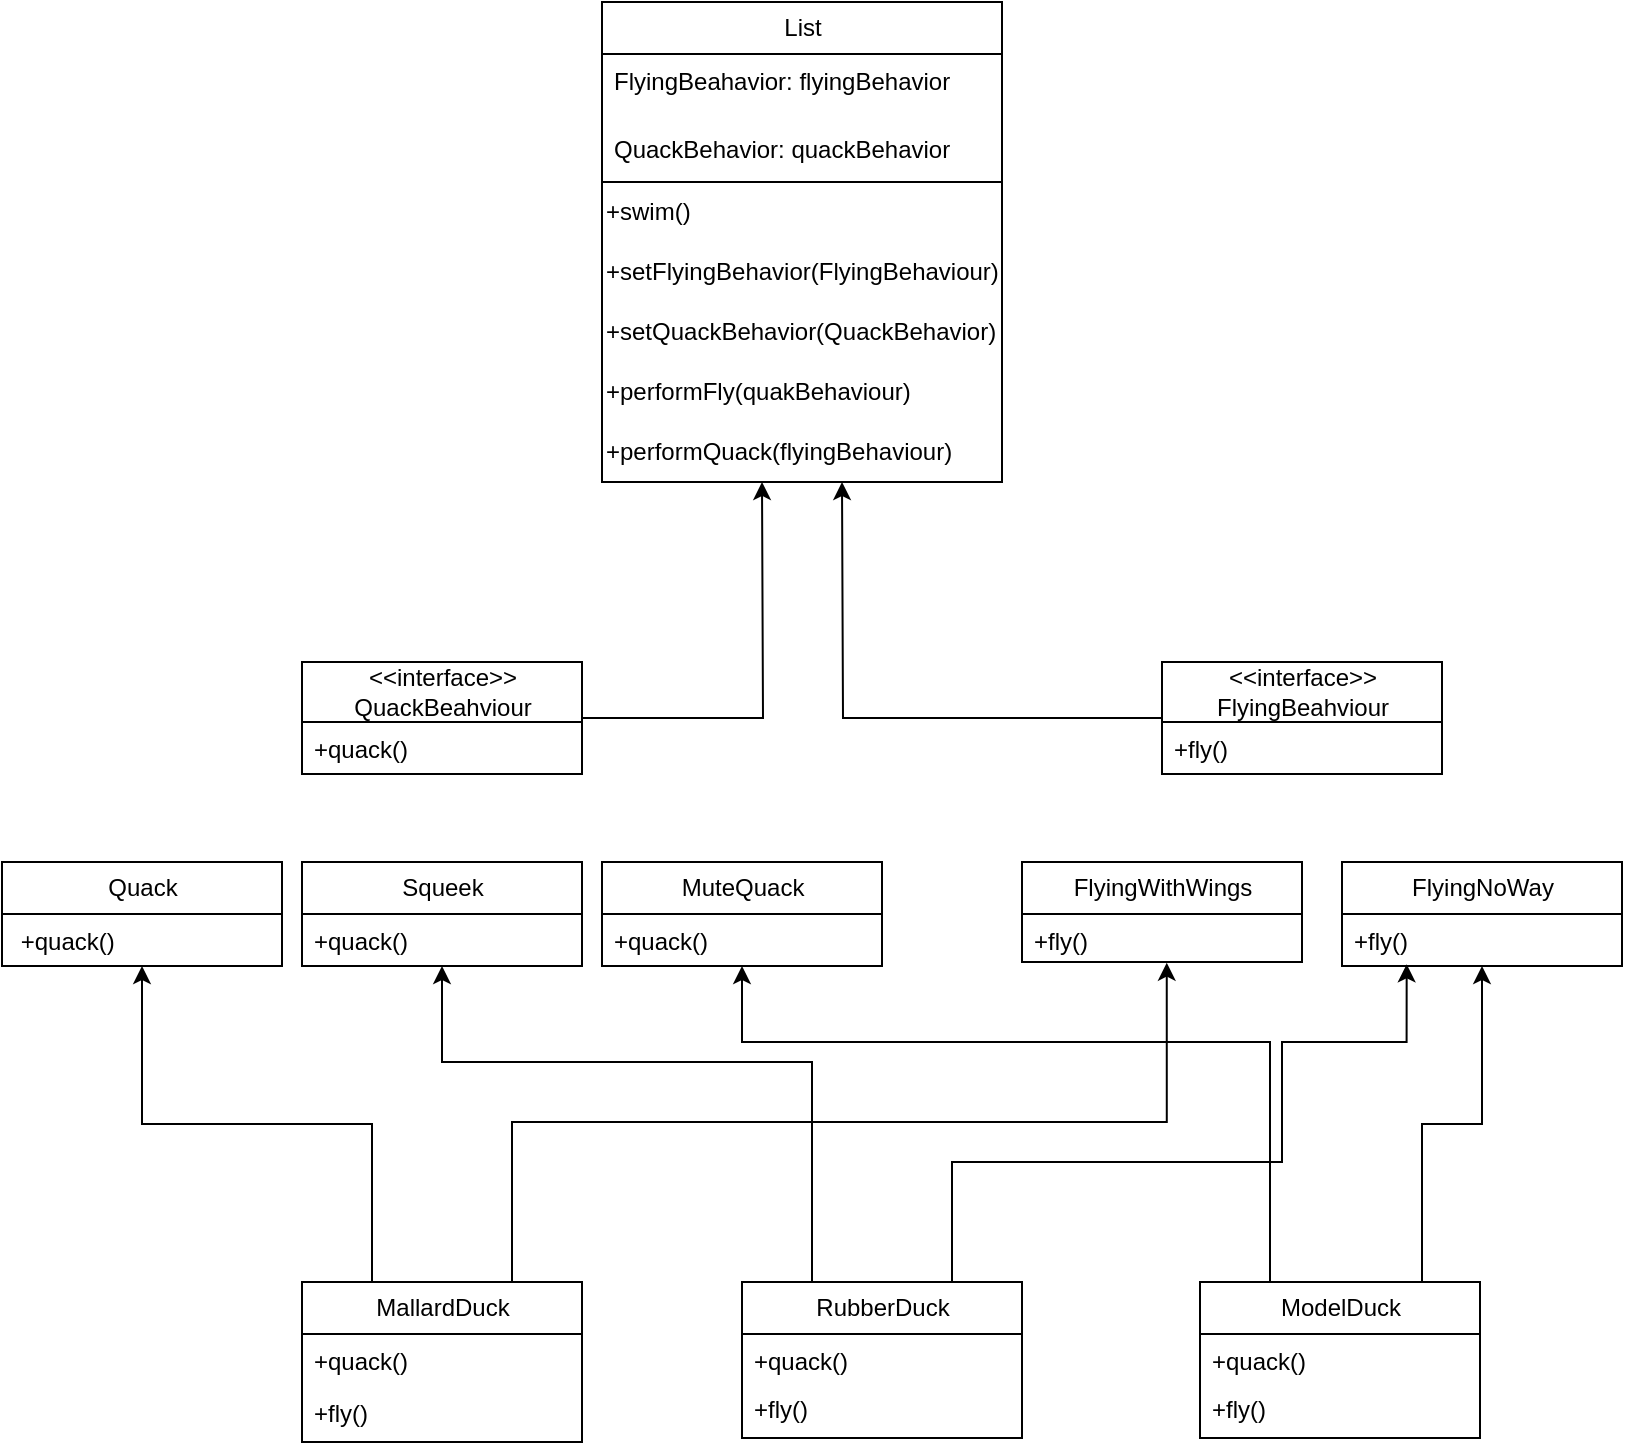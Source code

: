 <mxfile version="24.0.7" type="google">
  <diagram id="C5RBs43oDa-KdzZeNtuy" name="Page-1">
    <mxGraphModel grid="1" page="1" gridSize="10" guides="1" tooltips="1" connect="1" arrows="1" fold="1" pageScale="1" pageWidth="827" pageHeight="1169" math="0" shadow="0">
      <root>
        <mxCell id="WIyWlLk6GJQsqaUBKTNV-0" />
        <mxCell id="WIyWlLk6GJQsqaUBKTNV-1" parent="WIyWlLk6GJQsqaUBKTNV-0" />
        <mxCell id="Jdm7P_fZjVt-W8_2gLfD-43" style="edgeStyle=orthogonalEdgeStyle;rounded=0;orthogonalLoop=1;jettySize=auto;html=1;exitX=1;exitY=0.5;exitDx=0;exitDy=0;entryX=0.25;entryY=1;entryDx=0;entryDy=0;" edge="1" parent="WIyWlLk6GJQsqaUBKTNV-1" source="Jdm7P_fZjVt-W8_2gLfD-1">
          <mxGeometry relative="1" as="geometry">
            <mxPoint x="380" y="110" as="targetPoint" />
          </mxGeometry>
        </mxCell>
        <mxCell id="Jdm7P_fZjVt-W8_2gLfD-1" value="&amp;lt;&amp;lt;interface&amp;gt;&amp;gt;&lt;div&gt;QuackBeahviour&lt;/div&gt;" style="swimlane;fontStyle=0;childLayout=stackLayout;horizontal=1;startSize=30;fillColor=none;horizontalStack=0;resizeParent=1;resizeParentMax=0;resizeLast=0;collapsible=1;marginBottom=0;html=1;" vertex="1" parent="WIyWlLk6GJQsqaUBKTNV-1">
          <mxGeometry x="150" y="200" width="140" height="56" as="geometry" />
        </mxCell>
        <mxCell id="Jdm7P_fZjVt-W8_2gLfD-2" value="+quack()" style="text;strokeColor=none;fillColor=none;align=left;verticalAlign=top;spacingLeft=4;spacingRight=4;overflow=hidden;rotatable=0;points=[[0,0.5],[1,0.5]];portConstraint=eastwest;whiteSpace=wrap;html=1;" vertex="1" parent="Jdm7P_fZjVt-W8_2gLfD-1">
          <mxGeometry y="30" width="140" height="26" as="geometry" />
        </mxCell>
        <mxCell id="Jdm7P_fZjVt-W8_2gLfD-42" style="edgeStyle=orthogonalEdgeStyle;rounded=0;orthogonalLoop=1;jettySize=auto;html=1;entryX=0.75;entryY=1;entryDx=0;entryDy=0;" edge="1" parent="WIyWlLk6GJQsqaUBKTNV-1" source="Jdm7P_fZjVt-W8_2gLfD-5">
          <mxGeometry relative="1" as="geometry">
            <mxPoint x="420" y="110" as="targetPoint" />
          </mxGeometry>
        </mxCell>
        <mxCell id="Jdm7P_fZjVt-W8_2gLfD-5" value="&amp;lt;&amp;lt;interface&amp;gt;&amp;gt;&lt;div&gt;FlyingBeahviour&lt;/div&gt;" style="swimlane;fontStyle=0;childLayout=stackLayout;horizontal=1;startSize=30;fillColor=none;horizontalStack=0;resizeParent=1;resizeParentMax=0;resizeLast=0;collapsible=1;marginBottom=0;html=1;" vertex="1" parent="WIyWlLk6GJQsqaUBKTNV-1">
          <mxGeometry x="580" y="200" width="140" height="56" as="geometry" />
        </mxCell>
        <mxCell id="Jdm7P_fZjVt-W8_2gLfD-6" value="+fly()" style="text;strokeColor=none;fillColor=none;align=left;verticalAlign=top;spacingLeft=4;spacingRight=4;overflow=hidden;rotatable=0;points=[[0,0.5],[1,0.5]];portConstraint=eastwest;whiteSpace=wrap;html=1;" vertex="1" parent="Jdm7P_fZjVt-W8_2gLfD-5">
          <mxGeometry y="30" width="140" height="26" as="geometry" />
        </mxCell>
        <mxCell id="Jdm7P_fZjVt-W8_2gLfD-20" value="Quack" style="swimlane;fontStyle=0;childLayout=stackLayout;horizontal=1;startSize=26;fillColor=none;horizontalStack=0;resizeParent=1;resizeParentMax=0;resizeLast=0;collapsible=1;marginBottom=0;html=1;" vertex="1" parent="WIyWlLk6GJQsqaUBKTNV-1">
          <mxGeometry y="300" width="140" height="52" as="geometry" />
        </mxCell>
        <mxCell id="Jdm7P_fZjVt-W8_2gLfD-21" value="&amp;nbsp;+quack()" style="text;strokeColor=none;fillColor=none;align=left;verticalAlign=top;spacingLeft=4;spacingRight=4;overflow=hidden;rotatable=0;points=[[0,0.5],[1,0.5]];portConstraint=eastwest;whiteSpace=wrap;html=1;" vertex="1" parent="Jdm7P_fZjVt-W8_2gLfD-20">
          <mxGeometry y="26" width="140" height="26" as="geometry" />
        </mxCell>
        <mxCell id="Jdm7P_fZjVt-W8_2gLfD-24" value="Squeek" style="swimlane;fontStyle=0;childLayout=stackLayout;horizontal=1;startSize=26;fillColor=none;horizontalStack=0;resizeParent=1;resizeParentMax=0;resizeLast=0;collapsible=1;marginBottom=0;html=1;" vertex="1" parent="WIyWlLk6GJQsqaUBKTNV-1">
          <mxGeometry x="150" y="300" width="140" height="52" as="geometry" />
        </mxCell>
        <mxCell id="Jdm7P_fZjVt-W8_2gLfD-25" value="+quack()" style="text;strokeColor=none;fillColor=none;align=left;verticalAlign=top;spacingLeft=4;spacingRight=4;overflow=hidden;rotatable=0;points=[[0,0.5],[1,0.5]];portConstraint=eastwest;whiteSpace=wrap;html=1;" vertex="1" parent="Jdm7P_fZjVt-W8_2gLfD-24">
          <mxGeometry y="26" width="140" height="26" as="geometry" />
        </mxCell>
        <mxCell id="Jdm7P_fZjVt-W8_2gLfD-32" value="FlyingWithWings" style="swimlane;fontStyle=0;childLayout=stackLayout;horizontal=1;startSize=26;fillColor=none;horizontalStack=0;resizeParent=1;resizeParentMax=0;resizeLast=0;collapsible=1;marginBottom=0;html=1;" vertex="1" parent="WIyWlLk6GJQsqaUBKTNV-1">
          <mxGeometry x="510" y="300" width="140" height="50" as="geometry" />
        </mxCell>
        <mxCell id="Jdm7P_fZjVt-W8_2gLfD-33" value="+fly()" style="text;strokeColor=none;fillColor=none;align=left;verticalAlign=top;spacingLeft=4;spacingRight=4;overflow=hidden;rotatable=0;points=[[0,0.5],[1,0.5]];portConstraint=eastwest;whiteSpace=wrap;html=1;" vertex="1" parent="Jdm7P_fZjVt-W8_2gLfD-32">
          <mxGeometry y="26" width="140" height="24" as="geometry" />
        </mxCell>
        <mxCell id="Jdm7P_fZjVt-W8_2gLfD-36" value="FlyingNoWay" style="swimlane;fontStyle=0;childLayout=stackLayout;horizontal=1;startSize=26;fillColor=none;horizontalStack=0;resizeParent=1;resizeParentMax=0;resizeLast=0;collapsible=1;marginBottom=0;html=1;" vertex="1" parent="WIyWlLk6GJQsqaUBKTNV-1">
          <mxGeometry x="670" y="300" width="140" height="52" as="geometry" />
        </mxCell>
        <mxCell id="Jdm7P_fZjVt-W8_2gLfD-37" value="+fly()" style="text;strokeColor=none;fillColor=none;align=left;verticalAlign=top;spacingLeft=4;spacingRight=4;overflow=hidden;rotatable=0;points=[[0,0.5],[1,0.5]];portConstraint=eastwest;whiteSpace=wrap;html=1;" vertex="1" parent="Jdm7P_fZjVt-W8_2gLfD-36">
          <mxGeometry y="26" width="140" height="26" as="geometry" />
        </mxCell>
        <mxCell id="Jdm7P_fZjVt-W8_2gLfD-40" value="MuteQuack" style="swimlane;fontStyle=0;childLayout=stackLayout;horizontal=1;startSize=26;fillColor=none;horizontalStack=0;resizeParent=1;resizeParentMax=0;resizeLast=0;collapsible=1;marginBottom=0;html=1;" vertex="1" parent="WIyWlLk6GJQsqaUBKTNV-1">
          <mxGeometry x="300" y="300" width="140" height="52" as="geometry" />
        </mxCell>
        <mxCell id="Jdm7P_fZjVt-W8_2gLfD-41" value="+quack()" style="text;strokeColor=none;fillColor=none;align=left;verticalAlign=top;spacingLeft=4;spacingRight=4;overflow=hidden;rotatable=0;points=[[0,0.5],[1,0.5]];portConstraint=eastwest;whiteSpace=wrap;html=1;" vertex="1" parent="Jdm7P_fZjVt-W8_2gLfD-40">
          <mxGeometry y="26" width="140" height="26" as="geometry" />
        </mxCell>
        <mxCell id="Jdm7P_fZjVt-W8_2gLfD-54" style="edgeStyle=orthogonalEdgeStyle;rounded=0;orthogonalLoop=1;jettySize=auto;html=1;exitX=0.25;exitY=0;exitDx=0;exitDy=0;" edge="1" parent="WIyWlLk6GJQsqaUBKTNV-1" source="Jdm7P_fZjVt-W8_2gLfD-44" target="Jdm7P_fZjVt-W8_2gLfD-20">
          <mxGeometry relative="1" as="geometry" />
        </mxCell>
        <mxCell id="Jdm7P_fZjVt-W8_2gLfD-44" value="MallardDuck" style="swimlane;fontStyle=0;childLayout=stackLayout;horizontal=1;startSize=26;fillColor=none;horizontalStack=0;resizeParent=1;resizeParentMax=0;resizeLast=0;collapsible=1;marginBottom=0;html=1;" vertex="1" parent="WIyWlLk6GJQsqaUBKTNV-1">
          <mxGeometry x="150" y="510" width="140" height="80" as="geometry" />
        </mxCell>
        <mxCell id="Jdm7P_fZjVt-W8_2gLfD-45" value="+quack()" style="text;strokeColor=none;fillColor=none;align=left;verticalAlign=top;spacingLeft=4;spacingRight=4;overflow=hidden;rotatable=0;points=[[0,0.5],[1,0.5]];portConstraint=eastwest;whiteSpace=wrap;html=1;" vertex="1" parent="Jdm7P_fZjVt-W8_2gLfD-44">
          <mxGeometry y="26" width="140" height="54" as="geometry" />
        </mxCell>
        <mxCell id="Jdm7P_fZjVt-W8_2gLfD-67" style="edgeStyle=orthogonalEdgeStyle;rounded=0;orthogonalLoop=1;jettySize=auto;html=1;entryX=0.231;entryY=0.968;entryDx=0;entryDy=0;entryPerimeter=0;exitX=0.75;exitY=0;exitDx=0;exitDy=0;" edge="1" parent="WIyWlLk6GJQsqaUBKTNV-1" source="Jdm7P_fZjVt-W8_2gLfD-46" target="Jdm7P_fZjVt-W8_2gLfD-37">
          <mxGeometry relative="1" as="geometry">
            <Array as="points">
              <mxPoint x="475" y="450" />
              <mxPoint x="640" y="450" />
              <mxPoint x="640" y="390" />
              <mxPoint x="702" y="390" />
            </Array>
          </mxGeometry>
        </mxCell>
        <mxCell id="Jdm7P_fZjVt-W8_2gLfD-70" style="edgeStyle=orthogonalEdgeStyle;rounded=0;orthogonalLoop=1;jettySize=auto;html=1;exitX=0.25;exitY=0;exitDx=0;exitDy=0;" edge="1" parent="WIyWlLk6GJQsqaUBKTNV-1" source="Jdm7P_fZjVt-W8_2gLfD-46" target="Jdm7P_fZjVt-W8_2gLfD-24">
          <mxGeometry relative="1" as="geometry">
            <Array as="points">
              <mxPoint x="405" y="400" />
              <mxPoint x="220" y="400" />
            </Array>
          </mxGeometry>
        </mxCell>
        <mxCell id="Jdm7P_fZjVt-W8_2gLfD-46" value="RubberDuck" style="swimlane;fontStyle=0;childLayout=stackLayout;horizontal=1;startSize=26;fillColor=none;horizontalStack=0;resizeParent=1;resizeParentMax=0;resizeLast=0;collapsible=1;marginBottom=0;html=1;" vertex="1" parent="WIyWlLk6GJQsqaUBKTNV-1">
          <mxGeometry x="370" y="510" width="140" height="78" as="geometry" />
        </mxCell>
        <mxCell id="Jdm7P_fZjVt-W8_2gLfD-47" value="+quack()" style="text;strokeColor=none;fillColor=none;align=left;verticalAlign=top;spacingLeft=4;spacingRight=4;overflow=hidden;rotatable=0;points=[[0,0.5],[1,0.5]];portConstraint=eastwest;whiteSpace=wrap;html=1;" vertex="1" parent="Jdm7P_fZjVt-W8_2gLfD-46">
          <mxGeometry y="26" width="140" height="24" as="geometry" />
        </mxCell>
        <mxCell id="Jdm7P_fZjVt-W8_2gLfD-62" value="+fly()&lt;div&gt;&lt;br&gt;&lt;/div&gt;" style="text;strokeColor=none;fillColor=none;align=left;verticalAlign=top;spacingLeft=4;spacingRight=4;overflow=hidden;rotatable=0;points=[[0,0.5],[1,0.5]];portConstraint=eastwest;whiteSpace=wrap;html=1;" vertex="1" parent="Jdm7P_fZjVt-W8_2gLfD-46">
          <mxGeometry y="50" width="140" height="28" as="geometry" />
        </mxCell>
        <mxCell id="Jdm7P_fZjVt-W8_2gLfD-66" style="edgeStyle=orthogonalEdgeStyle;rounded=0;orthogonalLoop=1;jettySize=auto;html=1;" edge="1" parent="WIyWlLk6GJQsqaUBKTNV-1" source="Jdm7P_fZjVt-W8_2gLfD-48" target="Jdm7P_fZjVt-W8_2gLfD-36">
          <mxGeometry relative="1" as="geometry">
            <Array as="points">
              <mxPoint x="710" y="431" />
              <mxPoint x="740" y="431" />
            </Array>
          </mxGeometry>
        </mxCell>
        <mxCell id="Jdm7P_fZjVt-W8_2gLfD-71" style="edgeStyle=orthogonalEdgeStyle;rounded=0;orthogonalLoop=1;jettySize=auto;html=1;exitX=0.25;exitY=0;exitDx=0;exitDy=0;" edge="1" parent="WIyWlLk6GJQsqaUBKTNV-1" source="Jdm7P_fZjVt-W8_2gLfD-48" target="Jdm7P_fZjVt-W8_2gLfD-40">
          <mxGeometry relative="1" as="geometry">
            <Array as="points">
              <mxPoint x="634" y="390" />
              <mxPoint x="370" y="390" />
            </Array>
          </mxGeometry>
        </mxCell>
        <mxCell id="Jdm7P_fZjVt-W8_2gLfD-48" value="ModelDuck" style="swimlane;fontStyle=0;childLayout=stackLayout;horizontal=1;startSize=26;fillColor=none;horizontalStack=0;resizeParent=1;resizeParentMax=0;resizeLast=0;collapsible=1;marginBottom=0;html=1;" vertex="1" parent="WIyWlLk6GJQsqaUBKTNV-1">
          <mxGeometry x="599" y="510" width="140" height="78" as="geometry" />
        </mxCell>
        <mxCell id="Jdm7P_fZjVt-W8_2gLfD-49" value="+quack()" style="text;strokeColor=none;fillColor=none;align=left;verticalAlign=top;spacingLeft=4;spacingRight=4;overflow=hidden;rotatable=0;points=[[0,0.5],[1,0.5]];portConstraint=eastwest;whiteSpace=wrap;html=1;" vertex="1" parent="Jdm7P_fZjVt-W8_2gLfD-48">
          <mxGeometry y="26" width="140" height="24" as="geometry" />
        </mxCell>
        <mxCell id="Jdm7P_fZjVt-W8_2gLfD-63" value="+fly()&lt;div&gt;&lt;br&gt;&lt;/div&gt;" style="text;strokeColor=none;fillColor=none;align=left;verticalAlign=top;spacingLeft=4;spacingRight=4;overflow=hidden;rotatable=0;points=[[0,0.5],[1,0.5]];portConstraint=eastwest;whiteSpace=wrap;html=1;" vertex="1" parent="Jdm7P_fZjVt-W8_2gLfD-48">
          <mxGeometry y="50" width="140" height="28" as="geometry" />
        </mxCell>
        <mxCell id="Jdm7P_fZjVt-W8_2gLfD-53" style="edgeStyle=orthogonalEdgeStyle;rounded=0;orthogonalLoop=1;jettySize=auto;html=1;entryX=0.517;entryY=1.014;entryDx=0;entryDy=0;entryPerimeter=0;exitX=0.75;exitY=0;exitDx=0;exitDy=0;" edge="1" parent="WIyWlLk6GJQsqaUBKTNV-1" source="Jdm7P_fZjVt-W8_2gLfD-44" target="Jdm7P_fZjVt-W8_2gLfD-33">
          <mxGeometry relative="1" as="geometry" />
        </mxCell>
        <mxCell id="Jdm7P_fZjVt-W8_2gLfD-60" value="+fly()&lt;div&gt;&lt;br&gt;&lt;/div&gt;" style="text;strokeColor=none;fillColor=none;align=left;verticalAlign=top;spacingLeft=4;spacingRight=4;overflow=hidden;rotatable=0;points=[[0,0.5],[1,0.5]];portConstraint=eastwest;whiteSpace=wrap;html=1;" vertex="1" parent="WIyWlLk6GJQsqaUBKTNV-1">
          <mxGeometry x="150" y="562" width="140" height="28" as="geometry" />
        </mxCell>
        <mxCell id="Jdm7P_fZjVt-W8_2gLfD-77" value="List" style="swimlane;fontStyle=0;childLayout=stackLayout;horizontal=1;startSize=26;fillColor=none;horizontalStack=0;resizeParent=1;resizeParentMax=0;resizeLast=0;collapsible=1;marginBottom=0;html=1;" vertex="1" parent="WIyWlLk6GJQsqaUBKTNV-1">
          <mxGeometry x="300" y="-130" width="200" height="240" as="geometry" />
        </mxCell>
        <mxCell id="Jdm7P_fZjVt-W8_2gLfD-78" value="FlyingBeahavior: flyingBehavior" style="text;strokeColor=none;fillColor=none;align=left;verticalAlign=top;spacingLeft=4;spacingRight=4;overflow=hidden;rotatable=0;points=[[0,0.5],[1,0.5]];portConstraint=eastwest;whiteSpace=wrap;html=1;" vertex="1" parent="Jdm7P_fZjVt-W8_2gLfD-77">
          <mxGeometry y="26" width="200" height="34" as="geometry" />
        </mxCell>
        <mxCell id="Jdm7P_fZjVt-W8_2gLfD-85" value="" style="endArrow=none;html=1;rounded=0;entryX=1;entryY=0;entryDx=0;entryDy=0;" edge="1" parent="Jdm7P_fZjVt-W8_2gLfD-77" target="Jdm7P_fZjVt-W8_2gLfD-83">
          <mxGeometry width="50" height="50" relative="1" as="geometry">
            <mxPoint y="90" as="sourcePoint" />
            <mxPoint x="50" y="40" as="targetPoint" />
          </mxGeometry>
        </mxCell>
        <mxCell id="Jdm7P_fZjVt-W8_2gLfD-79" value="QuackBehavior: quackBehavior&lt;div&gt;&lt;br&gt;&lt;/div&gt;" style="text;strokeColor=none;fillColor=none;align=left;verticalAlign=top;spacingLeft=4;spacingRight=4;overflow=hidden;rotatable=0;points=[[0,0.5],[1,0.5]];portConstraint=eastwest;whiteSpace=wrap;html=1;" vertex="1" parent="Jdm7P_fZjVt-W8_2gLfD-77">
          <mxGeometry y="60" width="200" height="30" as="geometry" />
        </mxCell>
        <mxCell id="Jdm7P_fZjVt-W8_2gLfD-83" value="+swim()" style="text;html=1;align=left;verticalAlign=middle;whiteSpace=wrap;rounded=0;strokeColor=none;fillColor=none;strokeWidth=1;" vertex="1" parent="Jdm7P_fZjVt-W8_2gLfD-77">
          <mxGeometry y="90" width="200" height="30" as="geometry" />
        </mxCell>
        <mxCell id="Jdm7P_fZjVt-W8_2gLfD-84" value="&lt;div&gt;+setFlyingBehavior(FlyingBehaviour)&lt;/div&gt;" style="text;html=1;align=left;verticalAlign=middle;whiteSpace=wrap;rounded=0;" vertex="1" parent="Jdm7P_fZjVt-W8_2gLfD-77">
          <mxGeometry y="120" width="200" height="30" as="geometry" />
        </mxCell>
        <mxCell id="Jdm7P_fZjVt-W8_2gLfD-81" value="+setQuackBehavior(QuackBehavior)" style="text;html=1;align=left;verticalAlign=middle;whiteSpace=wrap;rounded=0;" vertex="1" parent="Jdm7P_fZjVt-W8_2gLfD-77">
          <mxGeometry y="150" width="200" height="30" as="geometry" />
        </mxCell>
        <mxCell id="Jdm7P_fZjVt-W8_2gLfD-87" value="+performFly(quakBehaviour)" style="text;html=1;align=left;verticalAlign=middle;whiteSpace=wrap;rounded=0;" vertex="1" parent="Jdm7P_fZjVt-W8_2gLfD-77">
          <mxGeometry y="180" width="200" height="30" as="geometry" />
        </mxCell>
        <mxCell id="Jdm7P_fZjVt-W8_2gLfD-86" value="+performQuack(flyingBehaviour)" style="text;html=1;align=left;verticalAlign=middle;whiteSpace=wrap;rounded=0;" vertex="1" parent="Jdm7P_fZjVt-W8_2gLfD-77">
          <mxGeometry y="210" width="200" height="30" as="geometry" />
        </mxCell>
      </root>
    </mxGraphModel>
  </diagram>
</mxfile>
